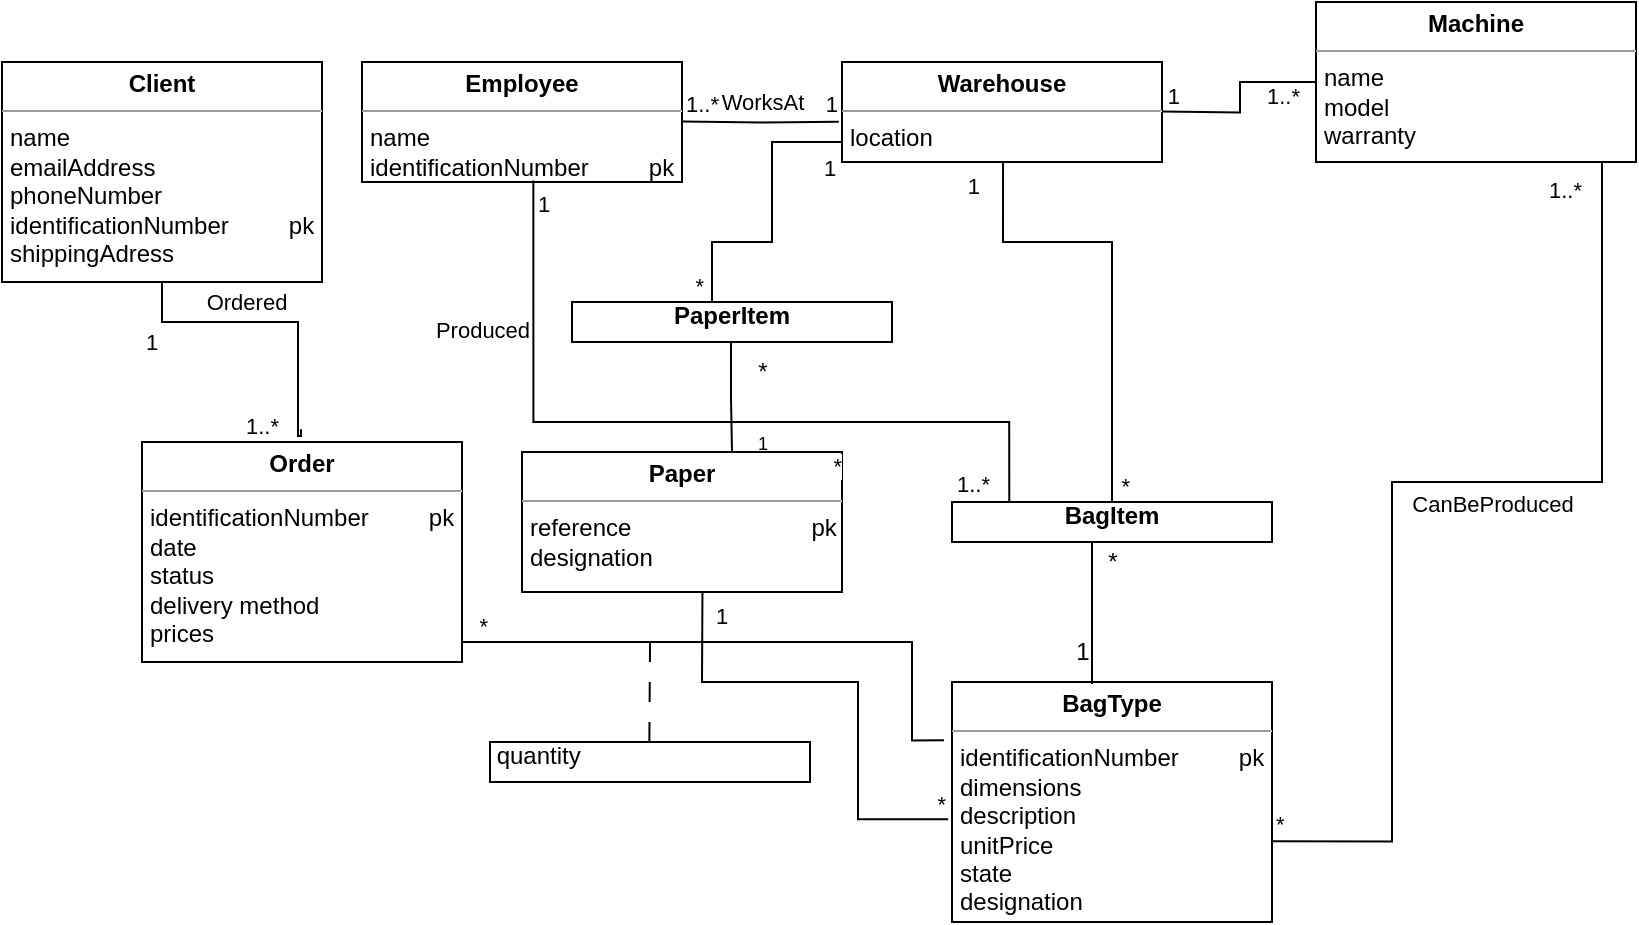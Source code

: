 <mxfile version="22.0.3" type="device">
  <diagram id="C5RBs43oDa-KdzZeNtuy" name="Page-1">
    <mxGraphModel dx="896" dy="551" grid="1" gridSize="10" guides="1" tooltips="1" connect="1" arrows="1" fold="1" page="1" pageScale="1" pageWidth="827" pageHeight="1169" math="0" shadow="0">
      <root>
        <mxCell id="WIyWlLk6GJQsqaUBKTNV-0" />
        <mxCell id="WIyWlLk6GJQsqaUBKTNV-1" parent="WIyWlLk6GJQsqaUBKTNV-0" />
        <mxCell id="dQCeht4vXP0RDjWxTyoP-6" value="&lt;p style=&quot;margin:0px;margin-top:4px;text-align:center;&quot;&gt;&lt;b&gt;Client&lt;/b&gt;&lt;/p&gt;&lt;hr size=&quot;1&quot;&gt;&lt;p style=&quot;margin:0px;margin-left:4px;&quot;&gt;name&lt;/p&gt;&lt;p style=&quot;margin:0px;margin-left:4px;&quot;&gt;emailAddress&lt;/p&gt;&lt;p style=&quot;margin:0px;margin-left:4px;&quot;&gt;phoneNumber&lt;/p&gt;&lt;p style=&quot;margin:0px;margin-left:4px;&quot;&gt;identificationNumber&amp;nbsp;&amp;nbsp;&amp;nbsp;&amp;nbsp;&amp;nbsp;&amp;nbsp;&amp;nbsp;&amp;nbsp; pk&lt;br&gt;&lt;/p&gt;&lt;p style=&quot;margin:0px;margin-left:4px;&quot;&gt;shippingAdress&lt;/p&gt;" style="verticalAlign=top;align=left;overflow=fill;fontSize=12;fontFamily=Helvetica;html=1;whiteSpace=wrap;" parent="WIyWlLk6GJQsqaUBKTNV-1" vertex="1">
          <mxGeometry x="5" y="140" width="160" height="110" as="geometry" />
        </mxCell>
        <mxCell id="dQCeht4vXP0RDjWxTyoP-7" value="&lt;p style=&quot;margin:0px;margin-top:4px;text-align:center;&quot;&gt;&lt;b&gt;Employee&lt;/b&gt;&lt;/p&gt;&lt;hr size=&quot;1&quot;&gt;&lt;p style=&quot;margin:0px;margin-left:4px;&quot;&gt;name&lt;/p&gt;&lt;p style=&quot;margin:0px;margin-left:4px;&quot;&gt;identificationNumber&amp;nbsp;&amp;nbsp;&amp;nbsp;&amp;nbsp;&amp;nbsp;&amp;nbsp;&amp;nbsp;&amp;nbsp; pk&lt;br&gt;&lt;/p&gt;&lt;p style=&quot;margin:0px;margin-left:4px;&quot;&gt;&lt;br&gt;&lt;/p&gt;" style="verticalAlign=top;align=left;overflow=fill;fontSize=12;fontFamily=Helvetica;html=1;whiteSpace=wrap;" parent="WIyWlLk6GJQsqaUBKTNV-1" vertex="1">
          <mxGeometry x="185" y="140" width="160" height="60" as="geometry" />
        </mxCell>
        <mxCell id="dQCeht4vXP0RDjWxTyoP-8" value="&lt;p style=&quot;margin:0px;margin-top:4px;text-align:center;&quot;&gt;&lt;b&gt;Order&lt;/b&gt;&lt;br&gt;&lt;/p&gt;&lt;hr size=&quot;1&quot;&gt;&lt;p style=&quot;margin:0px;margin-left:4px;&quot;&gt;identificationNumber&amp;nbsp;&amp;nbsp;&amp;nbsp;&amp;nbsp;&amp;nbsp;&amp;nbsp;&amp;nbsp;&amp;nbsp; pk&lt;br&gt;&lt;/p&gt;&lt;p style=&quot;margin:0px;margin-left:4px;&quot;&gt;date&lt;/p&gt;&lt;p style=&quot;margin:0px;margin-left:4px;&quot;&gt;status&lt;/p&gt;&lt;p style=&quot;margin:0px;margin-left:4px;&quot;&gt;delivery method&lt;/p&gt;&lt;p style=&quot;margin:0px;margin-left:4px;&quot;&gt;prices&lt;/p&gt;" style="verticalAlign=top;align=left;overflow=fill;fontSize=12;fontFamily=Helvetica;html=1;whiteSpace=wrap;" parent="WIyWlLk6GJQsqaUBKTNV-1" vertex="1">
          <mxGeometry x="75" y="330" width="160" height="110" as="geometry" />
        </mxCell>
        <mxCell id="dQCeht4vXP0RDjWxTyoP-15" value="" style="endArrow=none;html=1;edgeStyle=orthogonalEdgeStyle;rounded=0;entryX=0.497;entryY=-0.058;entryDx=0;entryDy=0;entryPerimeter=0;" parent="WIyWlLk6GJQsqaUBKTNV-1" target="dQCeht4vXP0RDjWxTyoP-8" edge="1">
          <mxGeometry relative="1" as="geometry">
            <mxPoint x="85" y="250" as="sourcePoint" />
            <mxPoint x="152.84" y="310" as="targetPoint" />
            <Array as="points">
              <mxPoint x="85" y="270" />
              <mxPoint x="153" y="270" />
              <mxPoint x="153" y="327" />
            </Array>
          </mxGeometry>
        </mxCell>
        <mxCell id="dQCeht4vXP0RDjWxTyoP-16" value="1" style="edgeLabel;resizable=0;html=1;align=left;verticalAlign=bottom;" parent="dQCeht4vXP0RDjWxTyoP-15" connectable="0" vertex="1">
          <mxGeometry x="-1" relative="1" as="geometry">
            <mxPoint x="-10" y="38" as="offset" />
          </mxGeometry>
        </mxCell>
        <mxCell id="J2w7UcmpF4xRDLezCubG-0" value="Ordered" style="edgeLabel;html=1;align=center;verticalAlign=middle;resizable=0;points=[];" parent="dQCeht4vXP0RDjWxTyoP-15" vertex="1" connectable="0">
          <mxGeometry x="-0.182" relative="1" as="geometry">
            <mxPoint y="-10" as="offset" />
          </mxGeometry>
        </mxCell>
        <mxCell id="dQCeht4vXP0RDjWxTyoP-18" value="" style="endArrow=none;html=1;edgeStyle=orthogonalEdgeStyle;rounded=0;exitX=0.419;exitY=1.045;exitDx=0;exitDy=0;exitPerimeter=0;entryX=0.179;entryY=0.037;entryDx=0;entryDy=0;entryPerimeter=0;" parent="WIyWlLk6GJQsqaUBKTNV-1" edge="1">
          <mxGeometry relative="1" as="geometry">
            <mxPoint x="270.68" y="199.26" as="sourcePoint" />
            <mxPoint x="508.64" y="360.0" as="targetPoint" />
            <Array as="points">
              <mxPoint x="271" y="320" />
              <mxPoint x="509" y="320" />
            </Array>
          </mxGeometry>
        </mxCell>
        <mxCell id="dQCeht4vXP0RDjWxTyoP-19" value="1" style="edgeLabel;resizable=0;html=1;align=left;verticalAlign=bottom;" parent="dQCeht4vXP0RDjWxTyoP-18" connectable="0" vertex="1">
          <mxGeometry x="-1" relative="1" as="geometry">
            <mxPoint y="20" as="offset" />
          </mxGeometry>
        </mxCell>
        <mxCell id="dQCeht4vXP0RDjWxTyoP-20" value="1..*" style="edgeLabel;resizable=0;html=1;align=right;verticalAlign=bottom;" parent="dQCeht4vXP0RDjWxTyoP-18" connectable="0" vertex="1">
          <mxGeometry x="1" relative="1" as="geometry">
            <mxPoint x="-9" as="offset" />
          </mxGeometry>
        </mxCell>
        <mxCell id="J2w7UcmpF4xRDLezCubG-1" value="Produced" style="edgeLabel;html=1;align=center;verticalAlign=middle;resizable=0;points=[];" parent="dQCeht4vXP0RDjWxTyoP-18" vertex="1" connectable="0">
          <mxGeometry x="-0.693" y="-2" relative="1" as="geometry">
            <mxPoint x="-24" y="13" as="offset" />
          </mxGeometry>
        </mxCell>
        <mxCell id="dQCeht4vXP0RDjWxTyoP-21" value="1..*" style="edgeLabel;resizable=0;html=1;align=left;verticalAlign=bottom;" parent="WIyWlLk6GJQsqaUBKTNV-1" connectable="0" vertex="1">
          <mxGeometry x="125" y="330" as="geometry" />
        </mxCell>
        <mxCell id="dQCeht4vXP0RDjWxTyoP-25" value="&lt;p style=&quot;margin:0px;margin-top:4px;text-align:center;&quot;&gt;&lt;b&gt;Warehouse&lt;/b&gt;&lt;/p&gt;&lt;hr size=&quot;1&quot;&gt;&lt;p style=&quot;margin:0px;margin-left:4px;&quot;&gt;location&lt;/p&gt;&lt;p style=&quot;margin:0px;margin-left:4px;&quot;&gt;&lt;br&gt;&lt;/p&gt;&lt;p style=&quot;margin:0px;margin-left:4px;&quot;&gt;&lt;br&gt;&lt;/p&gt;" style="verticalAlign=top;align=left;overflow=fill;fontSize=12;fontFamily=Helvetica;html=1;whiteSpace=wrap;" parent="WIyWlLk6GJQsqaUBKTNV-1" vertex="1">
          <mxGeometry x="425" y="140" width="160" height="50" as="geometry" />
        </mxCell>
        <mxCell id="dQCeht4vXP0RDjWxTyoP-26" value="" style="endArrow=none;html=1;edgeStyle=orthogonalEdgeStyle;rounded=0;entryX=-0.01;entryY=0.597;entryDx=0;entryDy=0;entryPerimeter=0;" parent="WIyWlLk6GJQsqaUBKTNV-1" target="dQCeht4vXP0RDjWxTyoP-25" edge="1">
          <mxGeometry relative="1" as="geometry">
            <mxPoint x="345" y="169.71" as="sourcePoint" />
            <mxPoint x="415" y="170" as="targetPoint" />
          </mxGeometry>
        </mxCell>
        <mxCell id="dQCeht4vXP0RDjWxTyoP-27" value="1..*" style="edgeLabel;resizable=0;html=1;align=left;verticalAlign=bottom;" parent="dQCeht4vXP0RDjWxTyoP-26" connectable="0" vertex="1">
          <mxGeometry x="-1" relative="1" as="geometry" />
        </mxCell>
        <mxCell id="dQCeht4vXP0RDjWxTyoP-28" value="1" style="edgeLabel;resizable=0;html=1;align=right;verticalAlign=bottom;" parent="dQCeht4vXP0RDjWxTyoP-26" connectable="0" vertex="1">
          <mxGeometry x="1" relative="1" as="geometry" />
        </mxCell>
        <mxCell id="J2w7UcmpF4xRDLezCubG-3" value="WorksAt" style="edgeLabel;html=1;align=center;verticalAlign=middle;resizable=0;points=[];" parent="dQCeht4vXP0RDjWxTyoP-26" vertex="1" connectable="0">
          <mxGeometry x="-0.013" y="-1" relative="1" as="geometry">
            <mxPoint x="1" y="-11" as="offset" />
          </mxGeometry>
        </mxCell>
        <mxCell id="dQCeht4vXP0RDjWxTyoP-32" value="&lt;p style=&quot;margin:0px;margin-top:4px;text-align:center;&quot;&gt;&lt;b&gt;BagType&lt;/b&gt;&lt;/p&gt;&lt;hr size=&quot;1&quot;&gt;&lt;p style=&quot;margin:0px;margin-left:4px;&quot;&gt;identificationNumber&amp;nbsp; &amp;nbsp; &amp;nbsp; &amp;nbsp; &amp;nbsp;pk&lt;/p&gt;&lt;p style=&quot;margin:0px;margin-left:4px;&quot;&gt;dimensions&lt;/p&gt;&lt;p style=&quot;margin:0px;margin-left:4px;&quot;&gt;description&lt;/p&gt;&lt;p style=&quot;margin:0px;margin-left:4px;&quot;&gt;unitPrice&lt;/p&gt;&lt;p style=&quot;margin:0px;margin-left:4px;&quot;&gt;state&lt;/p&gt;&lt;p style=&quot;margin:0px;margin-left:4px;&quot;&gt;designation&lt;/p&gt;&lt;p style=&quot;margin:0px;margin-left:4px;&quot;&gt;&lt;br&gt;&lt;/p&gt;&lt;p style=&quot;margin:0px;margin-left:4px;&quot;&gt;&lt;br&gt;&lt;/p&gt;&lt;p style=&quot;margin:0px;margin-left:4px;&quot;&gt;&lt;br&gt;&lt;/p&gt;" style="verticalAlign=top;align=left;overflow=fill;fontSize=12;fontFamily=Helvetica;html=1;whiteSpace=wrap;" parent="WIyWlLk6GJQsqaUBKTNV-1" vertex="1">
          <mxGeometry x="480" y="450" width="160" height="120" as="geometry" />
        </mxCell>
        <mxCell id="dQCeht4vXP0RDjWxTyoP-33" value="&lt;p style=&quot;margin:0px;margin-top:4px;text-align:center;&quot;&gt;&lt;b&gt;Machine&lt;/b&gt;&lt;/p&gt;&lt;hr size=&quot;1&quot;&gt;&lt;p style=&quot;margin:0px;margin-left:4px;&quot;&gt;name&lt;/p&gt;&lt;p style=&quot;margin:0px;margin-left:4px;&quot;&gt;model&lt;/p&gt;&lt;p style=&quot;margin:0px;margin-left:4px;&quot;&gt;warranty&lt;/p&gt;&lt;p style=&quot;margin:0px;margin-left:4px;&quot;&gt;&lt;br&gt;&lt;/p&gt;" style="verticalAlign=top;align=left;overflow=fill;fontSize=12;fontFamily=Helvetica;html=1;whiteSpace=wrap;" parent="WIyWlLk6GJQsqaUBKTNV-1" vertex="1">
          <mxGeometry x="662" y="110" width="160" height="80" as="geometry" />
        </mxCell>
        <mxCell id="dQCeht4vXP0RDjWxTyoP-34" value="" style="endArrow=none;html=1;edgeStyle=orthogonalEdgeStyle;rounded=0;" parent="WIyWlLk6GJQsqaUBKTNV-1" target="dQCeht4vXP0RDjWxTyoP-33" edge="1">
          <mxGeometry relative="1" as="geometry">
            <mxPoint x="585" y="164.71" as="sourcePoint" />
            <mxPoint x="645" y="164.71" as="targetPoint" />
          </mxGeometry>
        </mxCell>
        <mxCell id="dQCeht4vXP0RDjWxTyoP-38" value="1" style="edgeLabel;resizable=0;html=1;align=right;verticalAlign=bottom;" parent="WIyWlLk6GJQsqaUBKTNV-1" connectable="0" vertex="1">
          <mxGeometry x="594.996" y="165.0" as="geometry" />
        </mxCell>
        <mxCell id="dQCeht4vXP0RDjWxTyoP-39" value="1..*" style="edgeLabel;resizable=0;html=1;align=right;verticalAlign=bottom;" parent="WIyWlLk6GJQsqaUBKTNV-1" connectable="0" vertex="1">
          <mxGeometry x="654.996" y="165.0" as="geometry" />
        </mxCell>
        <mxCell id="dQCeht4vXP0RDjWxTyoP-41" value="" style="endArrow=none;html=1;edgeStyle=orthogonalEdgeStyle;rounded=0;entryX=0.5;entryY=0;entryDx=0;entryDy=0;" parent="WIyWlLk6GJQsqaUBKTNV-1" target="KUDWoEFS1hchyrnsM5cx-1" edge="1">
          <mxGeometry relative="1" as="geometry">
            <mxPoint x="505.52" y="190" as="sourcePoint" />
            <mxPoint x="500" y="340" as="targetPoint" />
            <Array as="points">
              <mxPoint x="506" y="230" />
              <mxPoint x="560" y="230" />
            </Array>
          </mxGeometry>
        </mxCell>
        <mxCell id="aJOHLXgyoBkXMRwvdSnE-0" value="1" style="edgeLabel;resizable=0;html=1;align=right;verticalAlign=bottom;" parent="WIyWlLk6GJQsqaUBKTNV-1" connectable="0" vertex="1">
          <mxGeometry x="494.997" y="210.0" as="geometry" />
        </mxCell>
        <mxCell id="aJOHLXgyoBkXMRwvdSnE-1" value="*" style="edgeLabel;resizable=0;html=1;align=right;verticalAlign=bottom;" parent="WIyWlLk6GJQsqaUBKTNV-1" connectable="0" vertex="1">
          <mxGeometry x="569.997" y="360.0" as="geometry" />
        </mxCell>
        <mxCell id="aJOHLXgyoBkXMRwvdSnE-2" value="" style="endArrow=none;html=1;edgeStyle=orthogonalEdgeStyle;rounded=0;exitX=1.014;exitY=0.62;exitDx=0;exitDy=0;exitPerimeter=0;entryX=-0.025;entryY=0.243;entryDx=0;entryDy=0;entryPerimeter=0;" parent="WIyWlLk6GJQsqaUBKTNV-1" target="dQCeht4vXP0RDjWxTyoP-32" edge="1">
          <mxGeometry relative="1" as="geometry">
            <mxPoint x="235" y="390.0" as="sourcePoint" />
            <mxPoint x="460" y="410" as="targetPoint" />
            <Array as="points">
              <mxPoint x="235" y="430" />
              <mxPoint x="460" y="430" />
              <mxPoint x="460" y="479" />
            </Array>
          </mxGeometry>
        </mxCell>
        <mxCell id="aJOHLXgyoBkXMRwvdSnE-3" value="*" style="edgeLabel;resizable=0;html=1;align=right;verticalAlign=bottom;" parent="WIyWlLk6GJQsqaUBKTNV-1" connectable="0" vertex="1">
          <mxGeometry x="248.996" y="430.0" as="geometry" />
        </mxCell>
        <mxCell id="aJOHLXgyoBkXMRwvdSnE-4" value="1..*" style="edgeLabel;resizable=0;html=1;align=right;verticalAlign=bottom;" parent="WIyWlLk6GJQsqaUBKTNV-1" connectable="0" vertex="1">
          <mxGeometry x="424.996" y="360.0" as="geometry" />
        </mxCell>
        <mxCell id="aJOHLXgyoBkXMRwvdSnE-6" value="&lt;p style=&quot;margin:0px;margin-top:4px;text-align:center;&quot;&gt;&lt;b&gt;Paper&lt;/b&gt;&lt;/p&gt;&lt;hr size=&quot;1&quot;&gt;&lt;p style=&quot;margin:0px;margin-left:4px;&quot;&gt;reference&amp;nbsp;&amp;nbsp;&amp;nbsp;&amp;nbsp;&amp;nbsp;&amp;nbsp;&amp;nbsp;&amp;nbsp;&amp;nbsp;&amp;nbsp;&amp;nbsp;&amp;nbsp;&amp;nbsp;&amp;nbsp;&amp;nbsp;&amp;nbsp;&amp;nbsp;&amp;nbsp;&amp;nbsp;&amp;nbsp;&amp;nbsp;&amp;nbsp;&amp;nbsp;&amp;nbsp;&amp;nbsp;&amp;nbsp; pk&lt;/p&gt;&lt;p style=&quot;margin:0px;margin-left:4px;&quot;&gt;designation&lt;/p&gt;&lt;p style=&quot;margin:0px;margin-left:4px;&quot;&gt;&lt;br&gt;&lt;/p&gt;&lt;p style=&quot;margin:0px;margin-left:4px;&quot;&gt;&lt;br&gt;&lt;/p&gt;" style="verticalAlign=top;align=left;overflow=fill;fontSize=12;fontFamily=Helvetica;html=1;whiteSpace=wrap;" parent="WIyWlLk6GJQsqaUBKTNV-1" vertex="1">
          <mxGeometry x="265" y="335" width="160" height="70" as="geometry" />
        </mxCell>
        <mxCell id="aJOHLXgyoBkXMRwvdSnE-7" value="" style="endArrow=none;html=1;edgeStyle=orthogonalEdgeStyle;rounded=0;exitX=-0.023;exitY=0.789;exitDx=0;exitDy=0;exitPerimeter=0;" parent="WIyWlLk6GJQsqaUBKTNV-1" edge="1">
          <mxGeometry relative="1" as="geometry">
            <mxPoint x="425.0" y="180.0" as="sourcePoint" />
            <mxPoint x="360" y="260" as="targetPoint" />
            <Array as="points">
              <mxPoint x="390" y="180" />
              <mxPoint x="390" y="230" />
              <mxPoint x="360" y="230" />
            </Array>
          </mxGeometry>
        </mxCell>
        <mxCell id="aJOHLXgyoBkXMRwvdSnE-8" value="1" style="edgeLabel;resizable=0;html=1;align=left;verticalAlign=bottom;" parent="aJOHLXgyoBkXMRwvdSnE-7" connectable="0" vertex="1">
          <mxGeometry x="-1" relative="1" as="geometry">
            <mxPoint x="-11" y="21" as="offset" />
          </mxGeometry>
        </mxCell>
        <mxCell id="aJOHLXgyoBkXMRwvdSnE-9" value="*" style="edgeLabel;resizable=0;html=1;align=right;verticalAlign=bottom;" parent="aJOHLXgyoBkXMRwvdSnE-7" connectable="0" vertex="1">
          <mxGeometry x="1" relative="1" as="geometry">
            <mxPoint x="-4" as="offset" />
          </mxGeometry>
        </mxCell>
        <mxCell id="aJOHLXgyoBkXMRwvdSnE-10" value="" style="endArrow=none;html=1;edgeStyle=orthogonalEdgeStyle;rounded=0;entryX=-0.012;entryY=0.572;entryDx=0;entryDy=0;entryPerimeter=0;exitX=0.564;exitY=1.001;exitDx=0;exitDy=0;exitPerimeter=0;" parent="WIyWlLk6GJQsqaUBKTNV-1" source="aJOHLXgyoBkXMRwvdSnE-6" target="dQCeht4vXP0RDjWxTyoP-32" edge="1">
          <mxGeometry relative="1" as="geometry">
            <mxPoint x="355" y="410" as="sourcePoint" />
            <mxPoint x="460" y="461" as="targetPoint" />
            <Array as="points">
              <mxPoint x="355" y="410" />
              <mxPoint x="355" y="410" />
              <mxPoint x="355" y="450" />
              <mxPoint x="433" y="450" />
              <mxPoint x="433" y="519" />
            </Array>
          </mxGeometry>
        </mxCell>
        <mxCell id="aJOHLXgyoBkXMRwvdSnE-11" value="1" style="edgeLabel;resizable=0;html=1;align=left;verticalAlign=bottom;" parent="aJOHLXgyoBkXMRwvdSnE-10" connectable="0" vertex="1">
          <mxGeometry x="-1" relative="1" as="geometry">
            <mxPoint x="5" y="20" as="offset" />
          </mxGeometry>
        </mxCell>
        <mxCell id="aJOHLXgyoBkXMRwvdSnE-12" value="*" style="edgeLabel;resizable=0;html=1;align=right;verticalAlign=bottom;" parent="aJOHLXgyoBkXMRwvdSnE-10" connectable="0" vertex="1">
          <mxGeometry x="1" relative="1" as="geometry">
            <mxPoint y="1" as="offset" />
          </mxGeometry>
        </mxCell>
        <mxCell id="aJOHLXgyoBkXMRwvdSnE-14" value="" style="endArrow=none;html=1;edgeStyle=orthogonalEdgeStyle;rounded=0;exitX=0.998;exitY=0.664;exitDx=0;exitDy=0;exitPerimeter=0;" parent="WIyWlLk6GJQsqaUBKTNV-1" target="dQCeht4vXP0RDjWxTyoP-33" edge="1" source="dQCeht4vXP0RDjWxTyoP-32">
          <mxGeometry relative="1" as="geometry">
            <mxPoint x="650" y="530" as="sourcePoint" />
            <mxPoint x="755" y="349.68" as="targetPoint" />
            <Array as="points">
              <mxPoint x="700" y="530" />
              <mxPoint x="700" y="350" />
              <mxPoint x="805" y="350" />
            </Array>
          </mxGeometry>
        </mxCell>
        <mxCell id="aJOHLXgyoBkXMRwvdSnE-15" value="*" style="edgeLabel;resizable=0;html=1;align=left;verticalAlign=bottom;" parent="aJOHLXgyoBkXMRwvdSnE-14" connectable="0" vertex="1">
          <mxGeometry x="-1" relative="1" as="geometry" />
        </mxCell>
        <mxCell id="aJOHLXgyoBkXMRwvdSnE-16" value="1..*" style="edgeLabel;resizable=0;html=1;align=right;verticalAlign=bottom;" parent="aJOHLXgyoBkXMRwvdSnE-14" connectable="0" vertex="1">
          <mxGeometry x="1" relative="1" as="geometry">
            <mxPoint x="-10" y="22" as="offset" />
          </mxGeometry>
        </mxCell>
        <mxCell id="J2w7UcmpF4xRDLezCubG-6" value="CanBeProduced" style="edgeLabel;html=1;align=center;verticalAlign=middle;resizable=0;points=[];" parent="aJOHLXgyoBkXMRwvdSnE-14" vertex="1" connectable="0">
          <mxGeometry x="-0.471" relative="1" as="geometry">
            <mxPoint x="50" y="-96" as="offset" />
          </mxGeometry>
        </mxCell>
        <mxCell id="cnGr3Ver8egnBWa4OiNu-0" value="" style="endArrow=none;startArrow=none;endFill=0;startFill=0;endSize=8;html=1;verticalAlign=bottom;dashed=1;labelBackgroundColor=none;dashPattern=10 10;rounded=0;" parent="WIyWlLk6GJQsqaUBKTNV-1" edge="1">
          <mxGeometry width="160" relative="1" as="geometry">
            <mxPoint x="329.02" y="430" as="sourcePoint" />
            <mxPoint x="328.68" y="480" as="targetPoint" />
          </mxGeometry>
        </mxCell>
        <mxCell id="cnGr3Ver8egnBWa4OiNu-1" value="&amp;nbsp;quantity&lt;br&gt;" style="verticalAlign=top;align=left;overflow=fill;fontSize=12;fontFamily=Helvetica;html=1;whiteSpace=wrap;" parent="WIyWlLk6GJQsqaUBKTNV-1" vertex="1">
          <mxGeometry x="249" y="480" width="160" height="20" as="geometry" />
        </mxCell>
        <mxCell id="KUDWoEFS1hchyrnsM5cx-0" value="*" style="edgeLabel;resizable=0;html=1;align=right;verticalAlign=bottom;" connectable="0" vertex="1" parent="WIyWlLk6GJQsqaUBKTNV-1">
          <mxGeometry x="425.0" y="350.001" as="geometry" />
        </mxCell>
        <mxCell id="KUDWoEFS1hchyrnsM5cx-1" value="&lt;b&gt;BagItem&lt;/b&gt;" style="verticalAlign=top;align=center;overflow=fill;fontSize=12;fontFamily=Helvetica;html=1;whiteSpace=wrap;" vertex="1" parent="WIyWlLk6GJQsqaUBKTNV-1">
          <mxGeometry x="480" y="360" width="160" height="20" as="geometry" />
        </mxCell>
        <mxCell id="KUDWoEFS1hchyrnsM5cx-2" value="" style="endArrow=none;html=1;edgeStyle=orthogonalEdgeStyle;rounded=0;" edge="1" parent="WIyWlLk6GJQsqaUBKTNV-1">
          <mxGeometry relative="1" as="geometry">
            <mxPoint x="550" y="380" as="sourcePoint" />
            <mxPoint x="550" y="450" as="targetPoint" />
            <Array as="points">
              <mxPoint x="550" y="451" />
            </Array>
          </mxGeometry>
        </mxCell>
        <mxCell id="KUDWoEFS1hchyrnsM5cx-4" value="1" style="text;html=1;align=center;verticalAlign=middle;resizable=0;points=[];autosize=1;strokeColor=none;fillColor=none;" vertex="1" parent="WIyWlLk6GJQsqaUBKTNV-1">
          <mxGeometry x="530" y="420" width="30" height="30" as="geometry" />
        </mxCell>
        <mxCell id="KUDWoEFS1hchyrnsM5cx-5" value="*" style="text;html=1;align=center;verticalAlign=middle;resizable=0;points=[];autosize=1;strokeColor=none;fillColor=none;" vertex="1" parent="WIyWlLk6GJQsqaUBKTNV-1">
          <mxGeometry x="545" y="375" width="30" height="30" as="geometry" />
        </mxCell>
        <mxCell id="KUDWoEFS1hchyrnsM5cx-7" value="&lt;b&gt;PaperItem&lt;/b&gt;" style="verticalAlign=top;align=center;overflow=fill;fontSize=12;fontFamily=Helvetica;html=1;whiteSpace=wrap;" vertex="1" parent="WIyWlLk6GJQsqaUBKTNV-1">
          <mxGeometry x="290" y="260" width="160" height="20" as="geometry" />
        </mxCell>
        <mxCell id="KUDWoEFS1hchyrnsM5cx-9" value="" style="endArrow=none;html=1;edgeStyle=orthogonalEdgeStyle;rounded=0;" edge="1" parent="WIyWlLk6GJQsqaUBKTNV-1" target="aJOHLXgyoBkXMRwvdSnE-6">
          <mxGeometry relative="1" as="geometry">
            <mxPoint x="369.5" y="280" as="sourcePoint" />
            <mxPoint x="370" y="330" as="targetPoint" />
            <Array as="points">
              <mxPoint x="370" y="308" />
              <mxPoint x="370" y="308" />
            </Array>
          </mxGeometry>
        </mxCell>
        <mxCell id="KUDWoEFS1hchyrnsM5cx-10" value="&lt;font style=&quot;font-size: 9px;&quot;&gt;1&lt;/font&gt;" style="text;html=1;align=center;verticalAlign=middle;resizable=0;points=[];autosize=1;strokeColor=none;fillColor=none;" vertex="1" parent="WIyWlLk6GJQsqaUBKTNV-1">
          <mxGeometry x="370" y="315" width="30" height="30" as="geometry" />
        </mxCell>
        <mxCell id="KUDWoEFS1hchyrnsM5cx-15" value="*" style="text;html=1;align=center;verticalAlign=middle;resizable=0;points=[];autosize=1;strokeColor=none;fillColor=none;" vertex="1" parent="WIyWlLk6GJQsqaUBKTNV-1">
          <mxGeometry x="370" y="280" width="30" height="30" as="geometry" />
        </mxCell>
      </root>
    </mxGraphModel>
  </diagram>
</mxfile>
